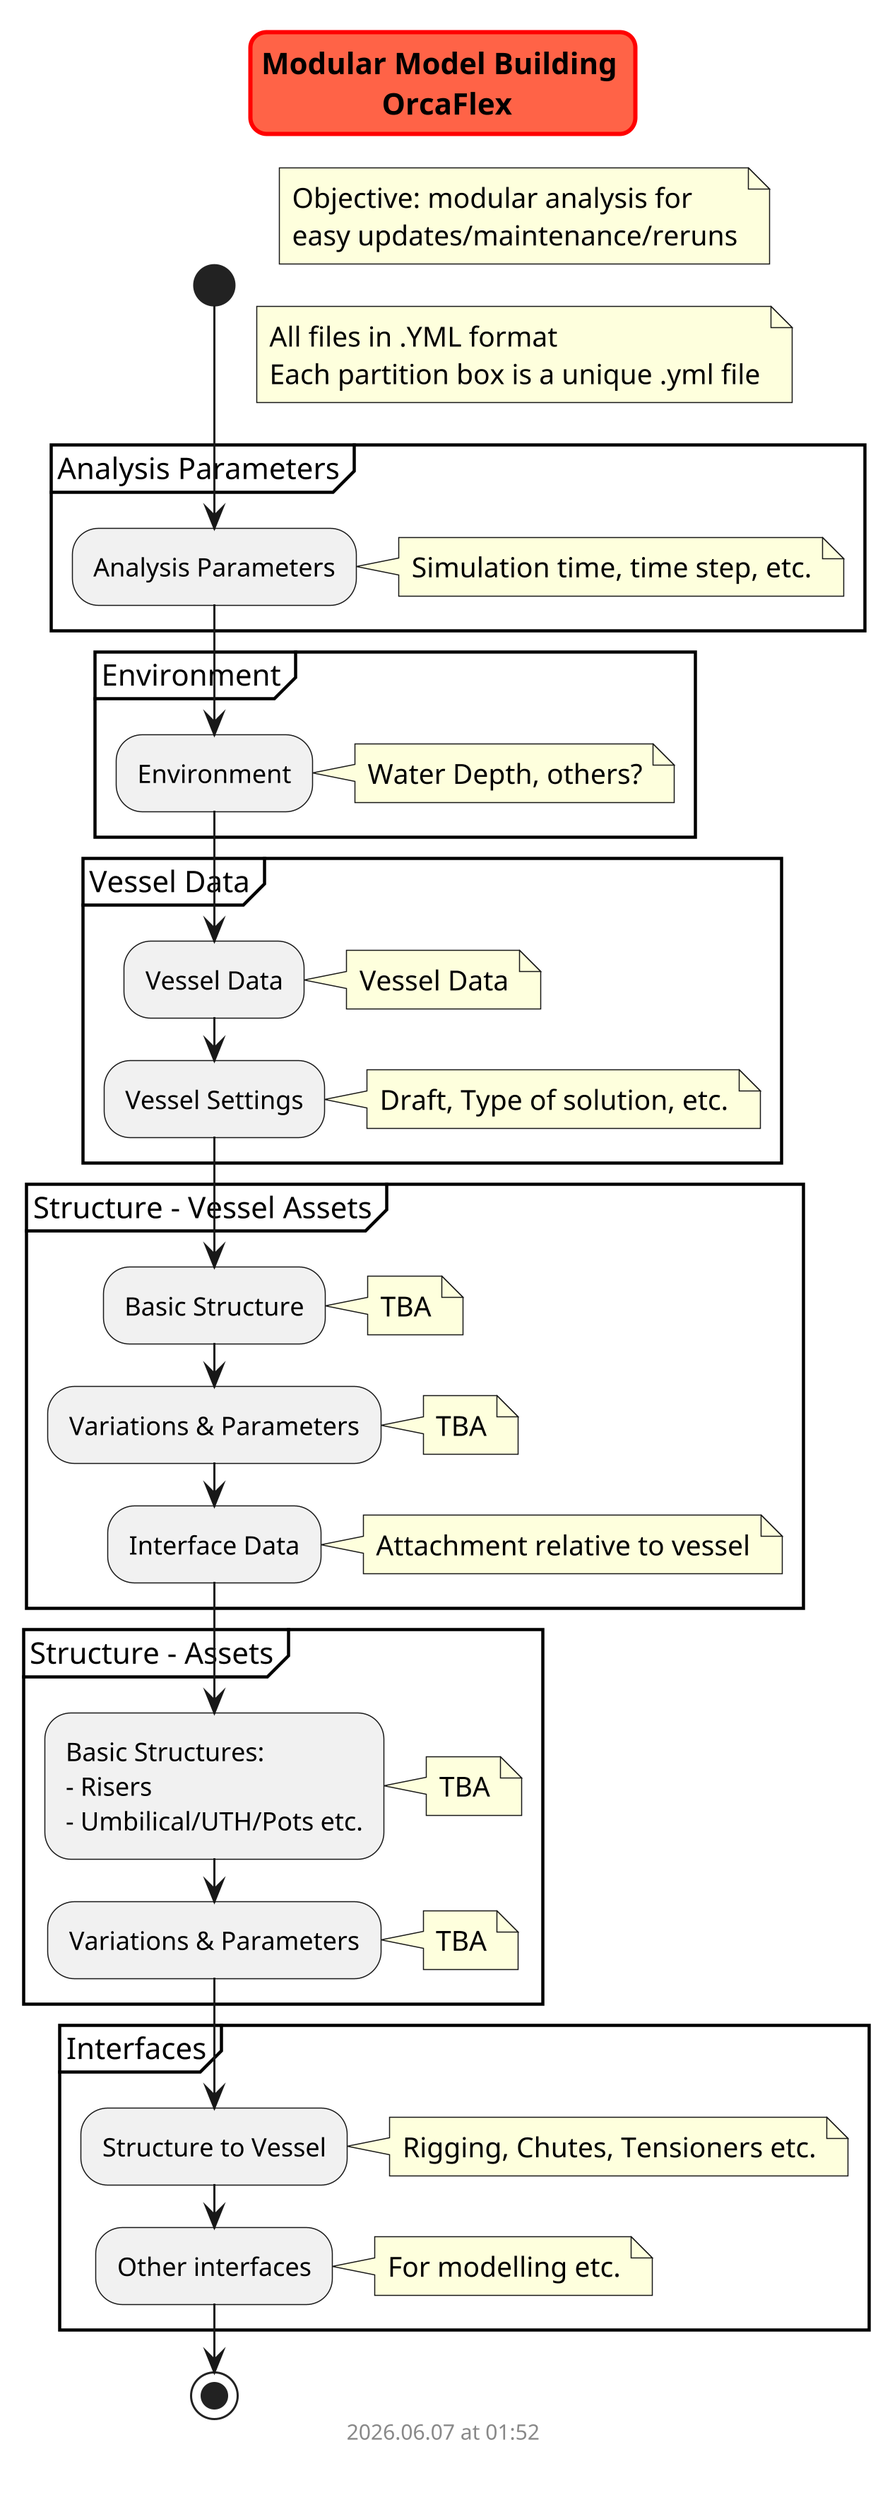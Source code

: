 @startuml modular_analysis
scale 3
skinparam titleBorderRoundCorner 15
skinparam titleBorderThickness 2
skinparam titleBorderColor red
skinparam titleBackgroundColor Tomato

title Modular Model Building \n OrcaFlex

start

    note right
        Objective: modular analysis for 
        easy updates/maintenance/reruns
    end note

    note right
        All files in .YML format
        Each partition box is a unique .yml file
    end note

    partition "Analysis Parameters" {

        :Analysis Parameters;
            note right
                Simulation time, time step, etc.
            end note

    }

    partition "Environment" {

        :Environment;
            note right
                Water Depth, others?
            end note

    }

    partition "Vessel Data" {

        :Vessel Data;
            note right
                Vessel Data
            end note

        :Vessel Settings;
            note right
                Draft, Type of solution, etc.
            end note


    }

    partition "Structure - Vessel Assets" {
        :Basic Structure;
            note right
                TBA
            end note

        :Variations & Parameters;
            note right
                TBA
            end note

        :Interface Data;
            note right
                Attachment relative to vessel
            end note

    }


    partition "Structure - Assets" {
        :Basic Structures:
        - Risers
        - Umbilical/UTH/Pots etc.;
            note right
                TBA
            end note

        :Variations & Parameters;
            note right
                TBA
            end note

    }


    partition "Interfaces" {
        :Structure to Vessel;
            note right
                Rigging, Chutes, Tensioners etc.
            end note

        :Other interfaces;
            note right
                For modelling etc.
            end note

    }

stop

footer
%date("yyyy.MM.dd' at 'HH:mm")
%filename()
end footer

@enduml
